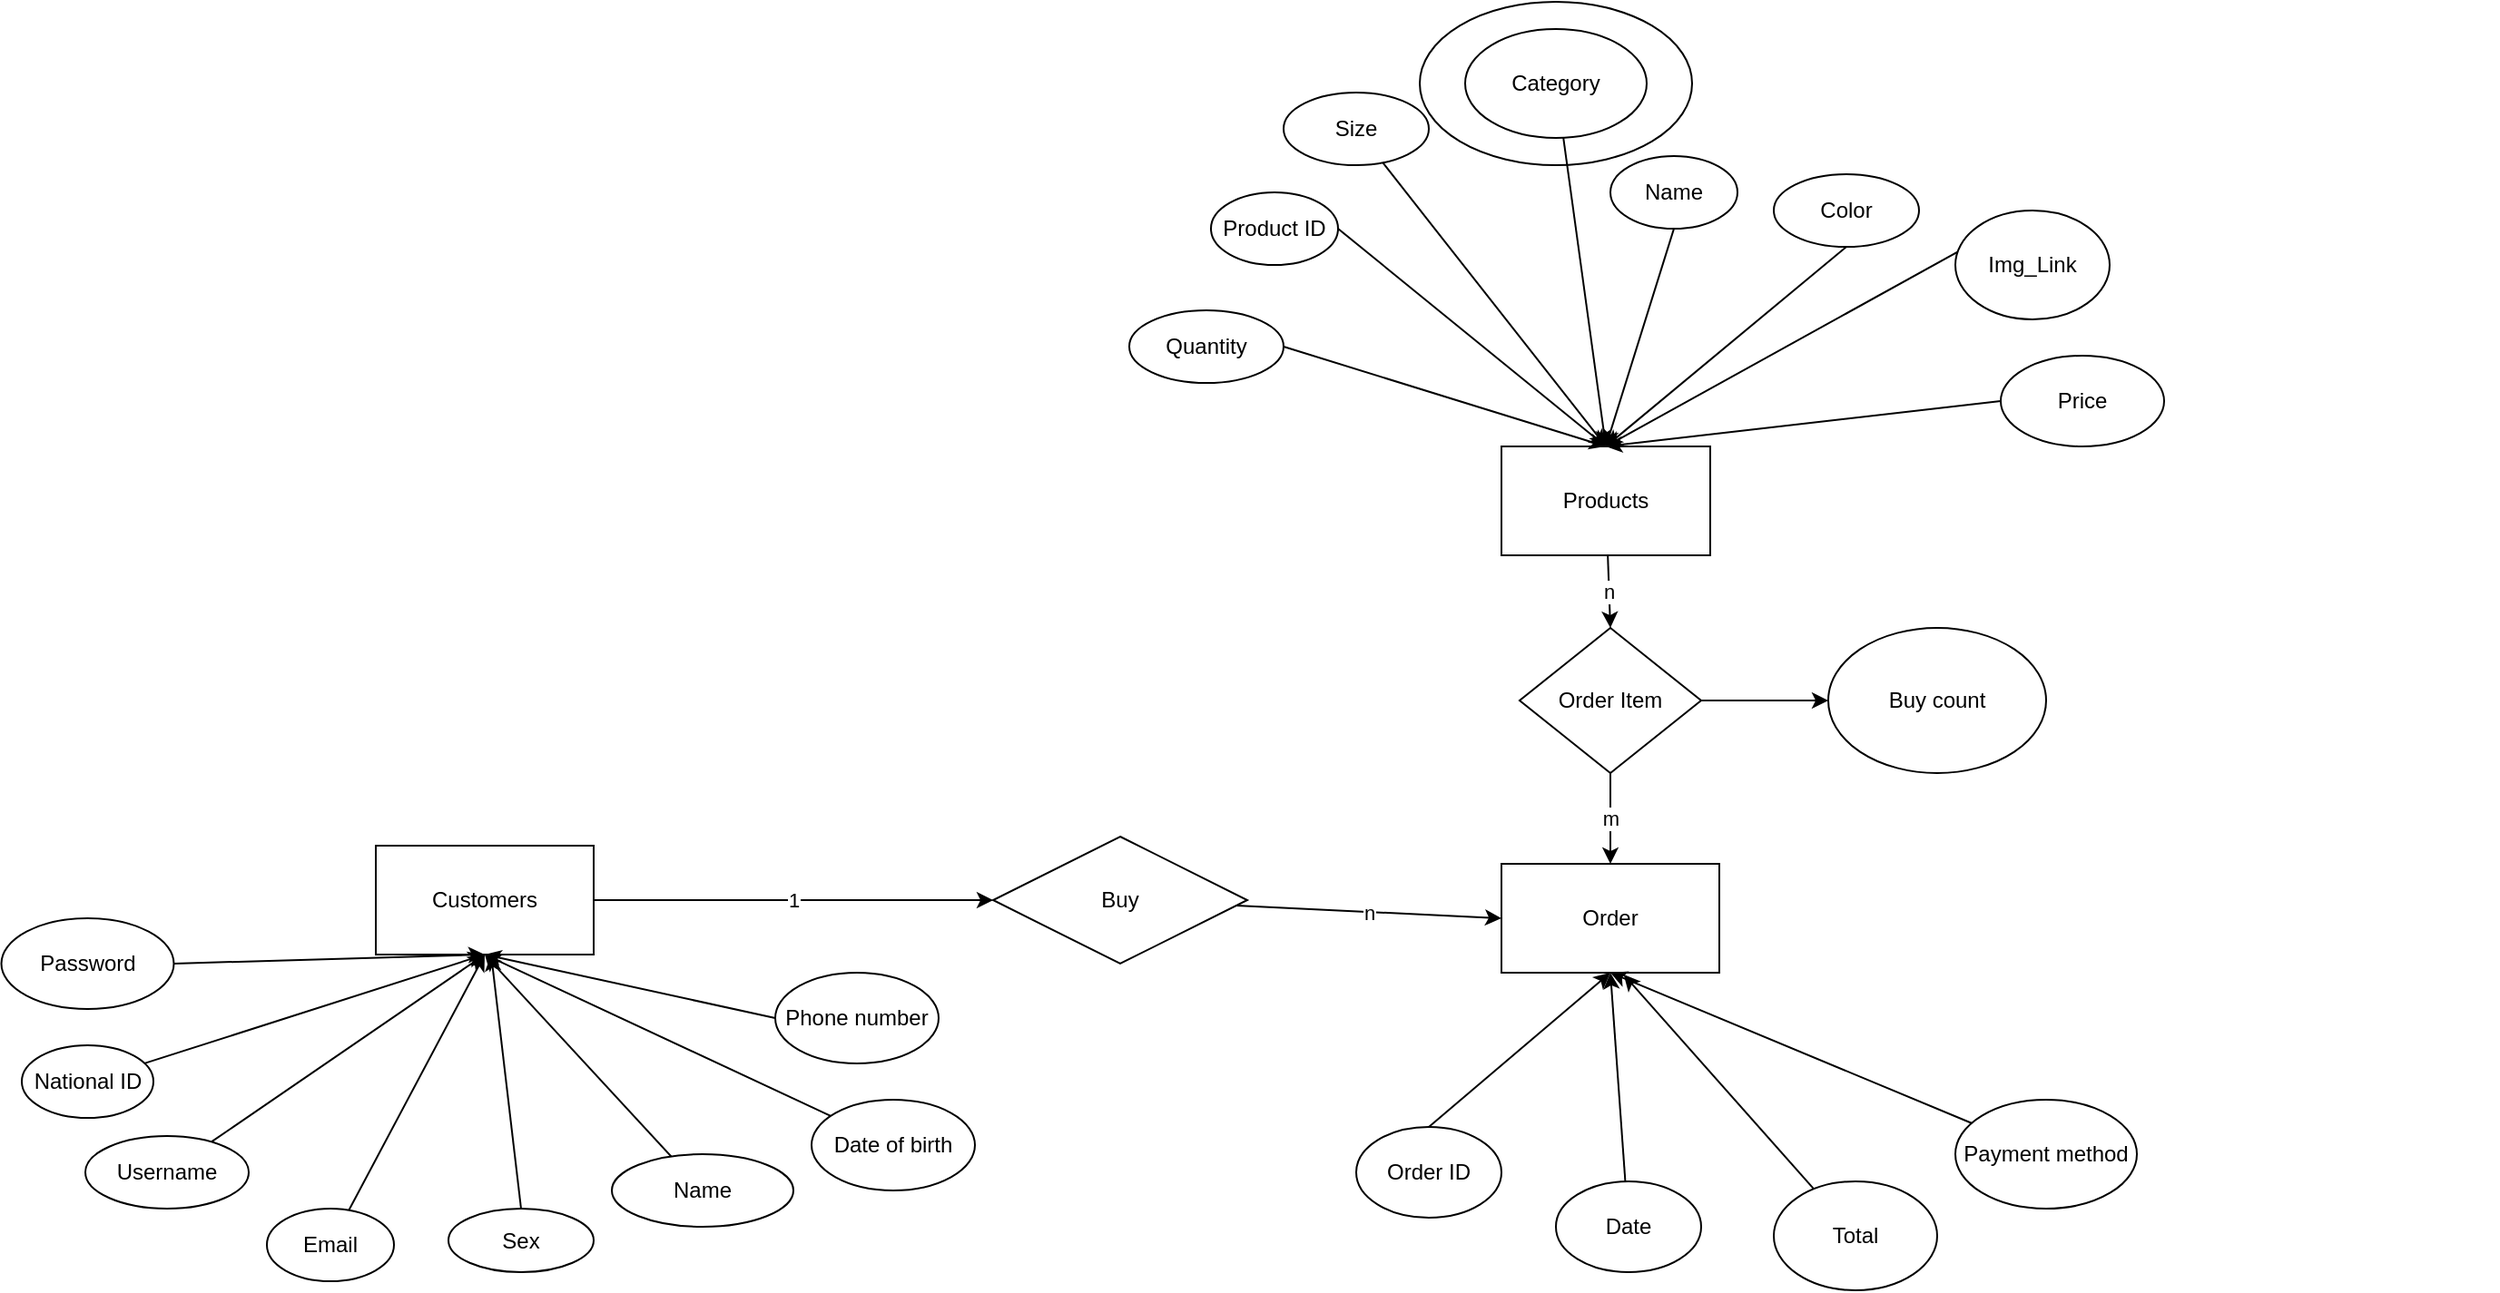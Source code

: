 <mxfile>
    <diagram id="crMBcevWtkW6Zry4si5c" name="Page-1">
        <mxGraphModel dx="1409" dy="1719" grid="1" gridSize="10" guides="1" tooltips="1" connect="1" arrows="1" fold="1" page="1" pageScale="1" pageWidth="850" pageHeight="1100" math="0" shadow="0">
            <root>
                <mxCell id="0"/>
                <mxCell id="1" parent="0"/>
                <mxCell id="94" value="" style="ellipse;whiteSpace=wrap;html=1;" vertex="1" parent="1">
                    <mxGeometry x="795" y="-215" width="150" height="90" as="geometry"/>
                </mxCell>
                <mxCell id="85" value="n" style="edgeStyle=none;html=1;entryX=0.5;entryY=0;entryDx=0;entryDy=0;" edge="1" parent="1" source="2" target="86">
                    <mxGeometry relative="1" as="geometry">
                        <mxPoint x="1200" y="120.0" as="targetPoint"/>
                    </mxGeometry>
                </mxCell>
                <mxCell id="2" value="Products" style="rounded=0;whiteSpace=wrap;html=1;" parent="1" vertex="1">
                    <mxGeometry x="840" y="30" width="115" height="60" as="geometry"/>
                </mxCell>
                <mxCell id="64" value="1" style="edgeStyle=none;html=1;entryX=0;entryY=0.5;entryDx=0;entryDy=0;" parent="1" source="3" target="63" edge="1">
                    <mxGeometry relative="1" as="geometry"/>
                </mxCell>
                <mxCell id="3" value="Customers" style="rounded=0;whiteSpace=wrap;html=1;" parent="1" vertex="1">
                    <mxGeometry x="220" y="250" width="120" height="60" as="geometry"/>
                </mxCell>
                <mxCell id="4" value="Order" style="rounded=0;whiteSpace=wrap;html=1;" parent="1" vertex="1">
                    <mxGeometry x="840" y="260" width="120" height="60" as="geometry"/>
                </mxCell>
                <mxCell id="17" style="edgeStyle=none;html=1;exitX=1;exitY=0.5;exitDx=0;exitDy=0;entryX=0.5;entryY=0;entryDx=0;entryDy=0;" parent="1" source="8" target="2" edge="1">
                    <mxGeometry relative="1" as="geometry"/>
                </mxCell>
                <mxCell id="8" value="Product ID" style="ellipse;whiteSpace=wrap;html=1;" parent="1" vertex="1">
                    <mxGeometry x="680" y="-110" width="70" height="40" as="geometry"/>
                </mxCell>
                <mxCell id="24" style="edgeStyle=none;html=1;exitX=0.5;exitY=1;exitDx=0;exitDy=0;entryX=0.5;entryY=0;entryDx=0;entryDy=0;" parent="1" source="9" edge="1" target="2">
                    <mxGeometry relative="1" as="geometry">
                        <mxPoint x="925" y="50" as="targetPoint"/>
                        <mxPoint x="950" y="-110" as="sourcePoint"/>
                    </mxGeometry>
                </mxCell>
                <mxCell id="9" value="Name" style="ellipse;whiteSpace=wrap;html=1;" parent="1" vertex="1">
                    <mxGeometry x="900" y="-130" width="70" height="40" as="geometry"/>
                </mxCell>
                <mxCell id="27" style="edgeStyle=none;html=1;exitX=0;exitY=0.5;exitDx=0;exitDy=0;entryX=0.5;entryY=0;entryDx=0;entryDy=0;" parent="1" source="10" target="2" edge="1">
                    <mxGeometry relative="1" as="geometry"/>
                </mxCell>
                <mxCell id="10" value="Price" style="ellipse;whiteSpace=wrap;html=1;" parent="1" vertex="1">
                    <mxGeometry x="1115" y="-20" width="90" height="50" as="geometry"/>
                </mxCell>
                <mxCell id="16" style="edgeStyle=none;html=1;entryX=0.5;entryY=0;entryDx=0;entryDy=0;" parent="1" source="13" target="2" edge="1">
                    <mxGeometry relative="1" as="geometry"/>
                </mxCell>
                <mxCell id="13" value="Size" style="ellipse;whiteSpace=wrap;html=1;" parent="1" vertex="1">
                    <mxGeometry x="720" y="-165" width="80" height="40" as="geometry"/>
                </mxCell>
                <mxCell id="25" style="edgeStyle=none;html=1;exitX=0.5;exitY=1;exitDx=0;exitDy=0;entryX=0.5;entryY=0;entryDx=0;entryDy=0;" parent="1" source="14" edge="1" target="2">
                    <mxGeometry relative="1" as="geometry">
                        <mxPoint x="925" y="40" as="targetPoint"/>
                    </mxGeometry>
                </mxCell>
                <mxCell id="14" value="Color" style="ellipse;whiteSpace=wrap;html=1;" parent="1" vertex="1">
                    <mxGeometry x="990" y="-120" width="80" height="40" as="geometry"/>
                </mxCell>
                <mxCell id="18" style="edgeStyle=none;html=1;exitX=1;exitY=0.5;exitDx=0;exitDy=0;entryX=0.5;entryY=0;entryDx=0;entryDy=0;" parent="1" source="15" target="2" edge="1">
                    <mxGeometry relative="1" as="geometry">
                        <mxPoint x="792.374" y="-15.774" as="sourcePoint"/>
                    </mxGeometry>
                </mxCell>
                <mxCell id="15" value="Quantity" style="ellipse;whiteSpace=wrap;html=1;" parent="1" vertex="1">
                    <mxGeometry x="635" y="-45" width="85" height="40" as="geometry"/>
                </mxCell>
                <mxCell id="22" style="edgeStyle=none;html=1;exitX=0.5;exitY=0;exitDx=0;exitDy=0;entryX=0.5;entryY=0;entryDx=0;entryDy=0;" parent="1" source="20" target="2" edge="1">
                    <mxGeometry relative="1" as="geometry"/>
                </mxCell>
                <mxCell id="20" value="Img_Link" style="ellipse;whiteSpace=wrap;html=1;" parent="1" vertex="1">
                    <mxGeometry x="1090" y="-100" width="85" height="60" as="geometry"/>
                </mxCell>
                <mxCell id="54" style="edgeStyle=none;html=1;entryX=0.5;entryY=1;entryDx=0;entryDy=0;" parent="1" source="42" target="3" edge="1">
                    <mxGeometry relative="1" as="geometry"/>
                </mxCell>
                <mxCell id="42" value="Name" style="ellipse;whiteSpace=wrap;html=1;" parent="1" vertex="1">
                    <mxGeometry x="350" y="420" width="100" height="40" as="geometry"/>
                </mxCell>
                <mxCell id="56" style="edgeStyle=none;html=1;entryX=0.5;entryY=1;entryDx=0;entryDy=0;" parent="1" source="44" target="3" edge="1">
                    <mxGeometry relative="1" as="geometry"/>
                </mxCell>
                <mxCell id="44" value="National ID" style="ellipse;whiteSpace=wrap;html=1;" parent="1" vertex="1">
                    <mxGeometry x="25" y="360" width="72.5" height="40" as="geometry"/>
                </mxCell>
                <mxCell id="55" style="edgeStyle=none;html=1;entryX=0.5;entryY=1;entryDx=0;entryDy=0;" parent="1" source="45" target="3" edge="1">
                    <mxGeometry relative="1" as="geometry"/>
                </mxCell>
                <mxCell id="45" value="Date of birth" style="ellipse;whiteSpace=wrap;html=1;" parent="1" vertex="1">
                    <mxGeometry x="460" y="390" width="90" height="50" as="geometry"/>
                </mxCell>
                <mxCell id="53" style="edgeStyle=none;html=1;exitX=0.5;exitY=0;exitDx=0;exitDy=0;" parent="1" source="46" edge="1" target="3">
                    <mxGeometry relative="1" as="geometry">
                        <mxPoint x="280" y="290" as="targetPoint"/>
                    </mxGeometry>
                </mxCell>
                <mxCell id="46" value="Sex" style="ellipse;whiteSpace=wrap;html=1;" parent="1" vertex="1">
                    <mxGeometry x="260" y="450" width="80" height="35" as="geometry"/>
                </mxCell>
                <mxCell id="59" style="edgeStyle=none;html=1;entryX=0.5;entryY=1;entryDx=0;entryDy=0;" parent="1" source="47" edge="1" target="3">
                    <mxGeometry relative="1" as="geometry">
                        <mxPoint x="280" y="290" as="targetPoint"/>
                    </mxGeometry>
                </mxCell>
                <mxCell id="47" value="Email" style="ellipse;whiteSpace=wrap;html=1;" parent="1" vertex="1">
                    <mxGeometry x="160" y="450" width="70" height="40" as="geometry"/>
                </mxCell>
                <mxCell id="52" style="edgeStyle=none;html=1;entryX=0.5;entryY=1;entryDx=0;entryDy=0;" parent="1" source="48" target="3" edge="1">
                    <mxGeometry relative="1" as="geometry"/>
                </mxCell>
                <mxCell id="48" value="Username" style="ellipse;whiteSpace=wrap;html=1;" parent="1" vertex="1">
                    <mxGeometry x="60" y="410" width="90" height="40" as="geometry"/>
                </mxCell>
                <mxCell id="61" style="edgeStyle=none;html=1;exitX=1;exitY=0.5;exitDx=0;exitDy=0;entryX=0.5;entryY=1;entryDx=0;entryDy=0;" parent="1" source="49" edge="1" target="3">
                    <mxGeometry relative="1" as="geometry">
                        <mxPoint x="280" y="290" as="targetPoint"/>
                    </mxGeometry>
                </mxCell>
                <mxCell id="49" value="Password" style="ellipse;whiteSpace=wrap;html=1;" parent="1" vertex="1">
                    <mxGeometry x="13.75" y="290" width="95" height="50" as="geometry"/>
                </mxCell>
                <mxCell id="62" style="edgeStyle=none;html=1;exitX=0;exitY=0.5;exitDx=0;exitDy=0;entryX=0.5;entryY=1;entryDx=0;entryDy=0;" parent="1" source="50" edge="1" target="3">
                    <mxGeometry relative="1" as="geometry">
                        <mxPoint x="280" y="290" as="targetPoint"/>
                    </mxGeometry>
                </mxCell>
                <mxCell id="50" value="Phone number" style="ellipse;whiteSpace=wrap;html=1;" parent="1" vertex="1">
                    <mxGeometry x="440" y="320" width="90" height="50" as="geometry"/>
                </mxCell>
                <mxCell id="65" value="n" style="edgeStyle=none;html=1;entryX=0;entryY=0.5;entryDx=0;entryDy=0;" parent="1" source="63" target="4" edge="1">
                    <mxGeometry relative="1" as="geometry"/>
                </mxCell>
                <mxCell id="63" value="Buy" style="rhombus;whiteSpace=wrap;html=1;" parent="1" vertex="1">
                    <mxGeometry x="560" y="245" width="140" height="70" as="geometry"/>
                </mxCell>
                <mxCell id="73" style="edgeStyle=none;html=1;entryX=0.5;entryY=1;entryDx=0;entryDy=0;" parent="1" source="69" edge="1" target="4">
                    <mxGeometry relative="1" as="geometry">
                        <mxPoint x="1000" y="330" as="targetPoint"/>
                    </mxGeometry>
                </mxCell>
                <mxCell id="69" value="Date" style="ellipse;whiteSpace=wrap;html=1;" parent="1" vertex="1">
                    <mxGeometry x="870" y="435" width="80" height="50" as="geometry"/>
                </mxCell>
                <mxCell id="74" style="edgeStyle=none;html=1;entryX=0.561;entryY=1.017;entryDx=0;entryDy=0;entryPerimeter=0;" parent="1" source="70" edge="1" target="4">
                    <mxGeometry relative="1" as="geometry">
                        <mxPoint x="1000" y="330" as="targetPoint"/>
                    </mxGeometry>
                </mxCell>
                <mxCell id="70" value="Total" style="ellipse;whiteSpace=wrap;html=1;" parent="1" vertex="1">
                    <mxGeometry x="990" y="435" width="90" height="60" as="geometry"/>
                </mxCell>
                <mxCell id="72" style="edgeStyle=none;html=1;exitX=0.5;exitY=0;exitDx=0;exitDy=0;entryX=0.5;entryY=1;entryDx=0;entryDy=0;" parent="1" source="71" target="4" edge="1">
                    <mxGeometry relative="1" as="geometry"/>
                </mxCell>
                <mxCell id="71" value="Order ID" style="ellipse;whiteSpace=wrap;html=1;" parent="1" vertex="1">
                    <mxGeometry x="760" y="405" width="80" height="50" as="geometry"/>
                </mxCell>
                <mxCell id="80" style="edgeStyle=none;html=1;entryX=0.5;entryY=1;entryDx=0;entryDy=0;" parent="1" source="79" target="4" edge="1">
                    <mxGeometry relative="1" as="geometry"/>
                </mxCell>
                <mxCell id="79" value="Payment method" style="ellipse;whiteSpace=wrap;html=1;" parent="1" vertex="1">
                    <mxGeometry x="1090" y="390" width="100" height="60" as="geometry"/>
                </mxCell>
                <mxCell id="87" value="m" style="edgeStyle=none;html=1;entryX=0.5;entryY=0;entryDx=0;entryDy=0;exitX=0.5;exitY=1;exitDx=0;exitDy=0;" edge="1" parent="1" source="86" target="4">
                    <mxGeometry x="0.004" relative="1" as="geometry">
                        <Array as="points"/>
                        <mxPoint as="offset"/>
                    </mxGeometry>
                </mxCell>
                <mxCell id="88" style="edgeStyle=none;html=1;" edge="1" parent="1">
                    <mxGeometry relative="1" as="geometry">
                        <mxPoint x="1380" y="290" as="targetPoint"/>
                        <mxPoint x="1380" y="290" as="sourcePoint"/>
                    </mxGeometry>
                </mxCell>
                <mxCell id="89" style="edgeStyle=none;html=1;exitX=1;exitY=0.5;exitDx=0;exitDy=0;entryX=0;entryY=0.5;entryDx=0;entryDy=0;" edge="1" parent="1" source="86" target="90">
                    <mxGeometry relative="1" as="geometry">
                        <mxPoint x="1240" y="210.286" as="targetPoint"/>
                    </mxGeometry>
                </mxCell>
                <mxCell id="86" value="Order Item" style="rhombus;whiteSpace=wrap;html=1;" vertex="1" parent="1">
                    <mxGeometry x="850" y="130" width="100" height="80" as="geometry"/>
                </mxCell>
                <mxCell id="90" value="Buy count" style="ellipse;whiteSpace=wrap;html=1;" vertex="1" parent="1">
                    <mxGeometry x="1020" y="130" width="120" height="80" as="geometry"/>
                </mxCell>
                <mxCell id="93" style="edgeStyle=none;html=1;entryX=0.5;entryY=0;entryDx=0;entryDy=0;" edge="1" parent="1" source="92" target="2">
                    <mxGeometry relative="1" as="geometry"/>
                </mxCell>
                <mxCell id="92" value="Category" style="ellipse;whiteSpace=wrap;html=1;" vertex="1" parent="1">
                    <mxGeometry x="820" y="-200" width="100" height="60" as="geometry"/>
                </mxCell>
            </root>
        </mxGraphModel>
    </diagram>
</mxfile>